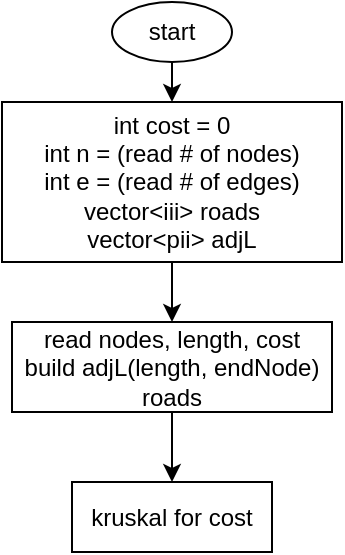 <mxfile>
    <diagram id="jtU_-zmHkdvuyewqJRbE" name="Page-1">
        <mxGraphModel dx="1242" dy="568" grid="1" gridSize="10" guides="1" tooltips="1" connect="1" arrows="1" fold="1" page="1" pageScale="1" pageWidth="850" pageHeight="1100" math="0" shadow="0">
            <root>
                <mxCell id="0"/>
                <mxCell id="1" parent="0"/>
                <mxCell id="4" value="" style="edgeStyle=none;html=1;" edge="1" parent="1" source="2" target="3">
                    <mxGeometry relative="1" as="geometry"/>
                </mxCell>
                <mxCell id="2" value="start" style="ellipse;whiteSpace=wrap;html=1;" vertex="1" parent="1">
                    <mxGeometry x="140" y="70" width="60" height="30" as="geometry"/>
                </mxCell>
                <mxCell id="6" value="" style="edgeStyle=none;html=1;" edge="1" parent="1" source="3" target="5">
                    <mxGeometry relative="1" as="geometry"/>
                </mxCell>
                <mxCell id="3" value="int cost = 0&lt;br&gt;int n = (read # of nodes)&lt;br&gt;int e = (read # of edges)&lt;br&gt;vector&amp;lt;iii&amp;gt; roads&lt;br&gt;vector&amp;lt;pii&amp;gt; adjL" style="whiteSpace=wrap;html=1;" vertex="1" parent="1">
                    <mxGeometry x="85" y="120" width="170" height="80" as="geometry"/>
                </mxCell>
                <mxCell id="8" value="" style="edgeStyle=none;html=1;" edge="1" parent="1" source="5" target="7">
                    <mxGeometry relative="1" as="geometry"/>
                </mxCell>
                <mxCell id="5" value="read nodes, length, cost&lt;br&gt;build adjL(length, endNode)&lt;br&gt;roads" style="whiteSpace=wrap;html=1;" vertex="1" parent="1">
                    <mxGeometry x="90" y="230" width="160" height="45" as="geometry"/>
                </mxCell>
                <mxCell id="7" value="kruskal for cost" style="whiteSpace=wrap;html=1;" vertex="1" parent="1">
                    <mxGeometry x="120" y="310" width="100" height="35" as="geometry"/>
                </mxCell>
            </root>
        </mxGraphModel>
    </diagram>
</mxfile>